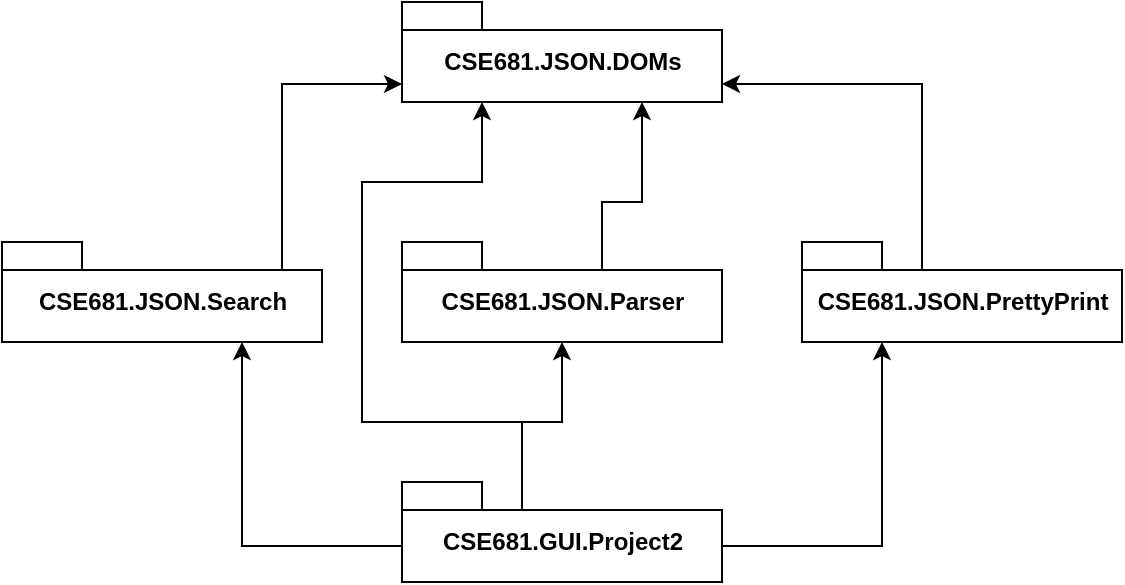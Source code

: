 <mxfile version="16.5.3" type="github">
  <diagram id="H0Jvm50cED_hEzultajU" name="Page-1">
    <mxGraphModel dx="1422" dy="729" grid="1" gridSize="10" guides="1" tooltips="1" connect="1" arrows="1" fold="1" page="1" pageScale="1" pageWidth="850" pageHeight="1100" math="0" shadow="0">
      <root>
        <mxCell id="0" />
        <mxCell id="1" parent="0" />
        <mxCell id="QBnIUNVr5WJXTPOXXDId-1" value="CSE681.JSON.DOMs" style="shape=folder;fontStyle=1;spacingTop=10;tabWidth=40;tabHeight=14;tabPosition=left;html=1;" parent="1" vertex="1">
          <mxGeometry x="280" y="110" width="160" height="50" as="geometry" />
        </mxCell>
        <mxCell id="QBnIUNVr5WJXTPOXXDId-12" style="edgeStyle=orthogonalEdgeStyle;rounded=0;orthogonalLoop=1;jettySize=auto;html=1;exitX=0;exitY=0;exitDx=60;exitDy=14;exitPerimeter=0;entryX=0.75;entryY=1;entryDx=0;entryDy=0;entryPerimeter=0;" parent="1" source="QBnIUNVr5WJXTPOXXDId-2" target="QBnIUNVr5WJXTPOXXDId-1" edge="1">
          <mxGeometry relative="1" as="geometry">
            <Array as="points">
              <mxPoint x="380" y="210" />
              <mxPoint x="400" y="210" />
            </Array>
          </mxGeometry>
        </mxCell>
        <mxCell id="QBnIUNVr5WJXTPOXXDId-2" value="CSE681.JSON.Parser" style="shape=folder;fontStyle=1;spacingTop=10;tabWidth=40;tabHeight=14;tabPosition=left;html=1;" parent="1" vertex="1">
          <mxGeometry x="280" y="230" width="160" height="50" as="geometry" />
        </mxCell>
        <mxCell id="QBnIUNVr5WJXTPOXXDId-11" style="edgeStyle=orthogonalEdgeStyle;rounded=0;orthogonalLoop=1;jettySize=auto;html=1;exitX=0;exitY=0;exitDx=60;exitDy=14;exitPerimeter=0;entryX=0;entryY=0;entryDx=160;entryDy=41;entryPerimeter=0;" parent="1" source="QBnIUNVr5WJXTPOXXDId-3" target="QBnIUNVr5WJXTPOXXDId-1" edge="1">
          <mxGeometry relative="1" as="geometry">
            <mxPoint x="550" y="140" as="targetPoint" />
            <Array as="points">
              <mxPoint x="540" y="151" />
            </Array>
          </mxGeometry>
        </mxCell>
        <mxCell id="QBnIUNVr5WJXTPOXXDId-3" value="CSE681.JSON.PrettyPrint" style="shape=folder;fontStyle=1;spacingTop=10;tabWidth=40;tabHeight=14;tabPosition=left;html=1;" parent="1" vertex="1">
          <mxGeometry x="480" y="230" width="160" height="50" as="geometry" />
        </mxCell>
        <mxCell id="QBnIUNVr5WJXTPOXXDId-6" style="edgeStyle=orthogonalEdgeStyle;rounded=0;orthogonalLoop=1;jettySize=auto;html=1;exitX=0;exitY=0;exitDx=60;exitDy=14;exitPerimeter=0;entryX=0;entryY=0;entryDx=0;entryDy=41;entryPerimeter=0;" parent="1" source="QBnIUNVr5WJXTPOXXDId-4" target="QBnIUNVr5WJXTPOXXDId-1" edge="1">
          <mxGeometry relative="1" as="geometry">
            <Array as="points">
              <mxPoint x="220" y="151" />
            </Array>
          </mxGeometry>
        </mxCell>
        <mxCell id="QBnIUNVr5WJXTPOXXDId-4" value="CSE681.JSON.Search" style="shape=folder;fontStyle=1;spacingTop=10;tabWidth=40;tabHeight=14;tabPosition=left;html=1;" parent="1" vertex="1">
          <mxGeometry x="80" y="230" width="160" height="50" as="geometry" />
        </mxCell>
        <mxCell id="QBnIUNVr5WJXTPOXXDId-7" style="edgeStyle=orthogonalEdgeStyle;rounded=0;orthogonalLoop=1;jettySize=auto;html=1;exitX=0;exitY=0;exitDx=60;exitDy=14;exitPerimeter=0;entryX=0.25;entryY=1;entryDx=0;entryDy=0;entryPerimeter=0;" parent="1" source="QBnIUNVr5WJXTPOXXDId-5" target="QBnIUNVr5WJXTPOXXDId-1" edge="1">
          <mxGeometry relative="1" as="geometry">
            <mxPoint x="240" y="230" as="targetPoint" />
            <Array as="points">
              <mxPoint x="340" y="320" />
              <mxPoint x="260" y="320" />
              <mxPoint x="260" y="200" />
              <mxPoint x="320" y="200" />
            </Array>
          </mxGeometry>
        </mxCell>
        <mxCell id="QBnIUNVr5WJXTPOXXDId-8" style="edgeStyle=orthogonalEdgeStyle;rounded=0;orthogonalLoop=1;jettySize=auto;html=1;exitX=0;exitY=0;exitDx=60;exitDy=14;exitPerimeter=0;entryX=0.5;entryY=1;entryDx=0;entryDy=0;entryPerimeter=0;" parent="1" source="QBnIUNVr5WJXTPOXXDId-5" target="QBnIUNVr5WJXTPOXXDId-2" edge="1">
          <mxGeometry relative="1" as="geometry">
            <Array as="points">
              <mxPoint x="340" y="320" />
              <mxPoint x="360" y="320" />
            </Array>
          </mxGeometry>
        </mxCell>
        <mxCell id="QBnIUNVr5WJXTPOXXDId-9" style="edgeStyle=orthogonalEdgeStyle;rounded=0;orthogonalLoop=1;jettySize=auto;html=1;exitX=0;exitY=0;exitDx=80;exitDy=32;exitPerimeter=0;entryX=0.25;entryY=1;entryDx=0;entryDy=0;entryPerimeter=0;" parent="1" source="QBnIUNVr5WJXTPOXXDId-5" target="QBnIUNVr5WJXTPOXXDId-3" edge="1">
          <mxGeometry relative="1" as="geometry">
            <mxPoint x="490" y="440" as="targetPoint" />
          </mxGeometry>
        </mxCell>
        <mxCell id="QBnIUNVr5WJXTPOXXDId-10" style="edgeStyle=orthogonalEdgeStyle;rounded=0;orthogonalLoop=1;jettySize=auto;html=1;exitX=0;exitY=0;exitDx=0;exitDy=32;exitPerimeter=0;entryX=0.75;entryY=1;entryDx=0;entryDy=0;entryPerimeter=0;" parent="1" source="QBnIUNVr5WJXTPOXXDId-5" target="QBnIUNVr5WJXTPOXXDId-4" edge="1">
          <mxGeometry relative="1" as="geometry" />
        </mxCell>
        <mxCell id="QBnIUNVr5WJXTPOXXDId-5" value="CSE681.GUI.Project2" style="shape=folder;fontStyle=1;spacingTop=10;tabWidth=40;tabHeight=14;tabPosition=left;html=1;" parent="1" vertex="1">
          <mxGeometry x="280" y="350" width="160" height="50" as="geometry" />
        </mxCell>
      </root>
    </mxGraphModel>
  </diagram>
</mxfile>
